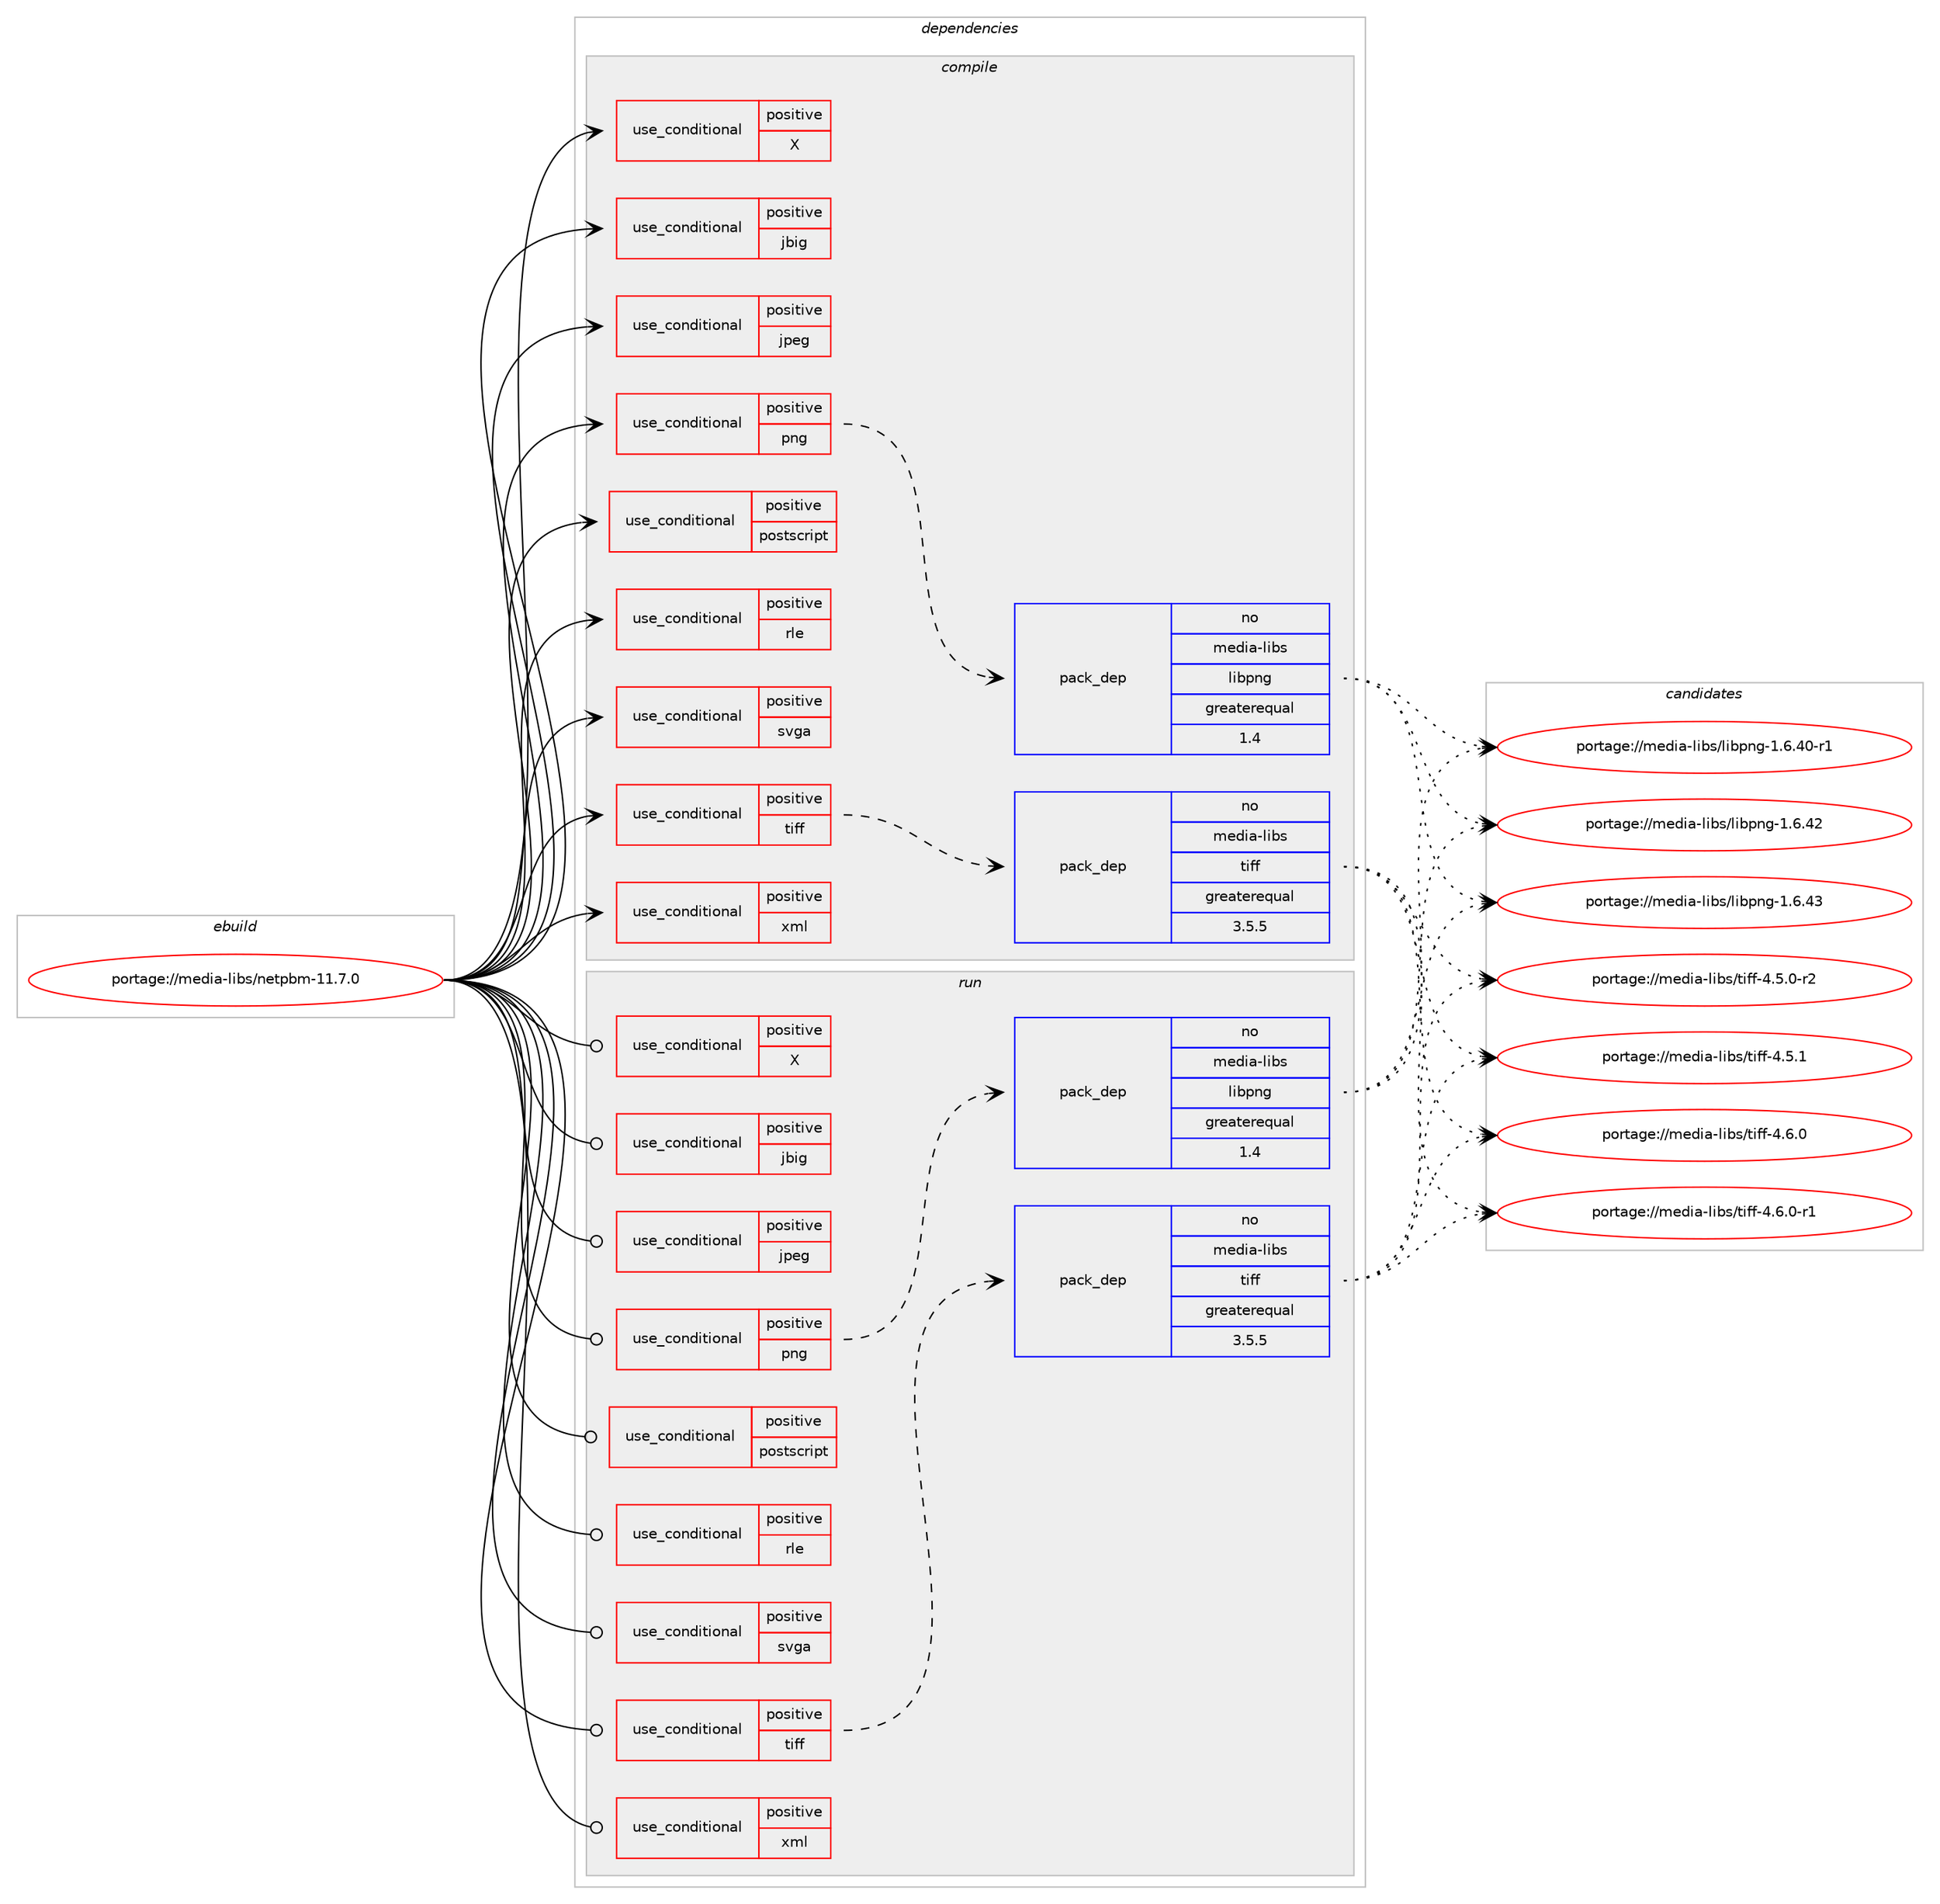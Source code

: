 digraph prolog {

# *************
# Graph options
# *************

newrank=true;
concentrate=true;
compound=true;
graph [rankdir=LR,fontname=Helvetica,fontsize=10,ranksep=1.5];#, ranksep=2.5, nodesep=0.2];
edge  [arrowhead=vee];
node  [fontname=Helvetica,fontsize=10];

# **********
# The ebuild
# **********

subgraph cluster_leftcol {
color=gray;
rank=same;
label=<<i>ebuild</i>>;
id [label="portage://media-libs/netpbm-11.7.0", color=red, width=4, href="../media-libs/netpbm-11.7.0.svg"];
}

# ****************
# The dependencies
# ****************

subgraph cluster_midcol {
color=gray;
label=<<i>dependencies</i>>;
subgraph cluster_compile {
fillcolor="#eeeeee";
style=filled;
label=<<i>compile</i>>;
subgraph cond75024 {
dependency157697 [label=<<TABLE BORDER="0" CELLBORDER="1" CELLSPACING="0" CELLPADDING="4"><TR><TD ROWSPAN="3" CELLPADDING="10">use_conditional</TD></TR><TR><TD>positive</TD></TR><TR><TD>X</TD></TR></TABLE>>, shape=none, color=red];
# *** BEGIN UNKNOWN DEPENDENCY TYPE (TODO) ***
# dependency157697 -> package_dependency(portage://media-libs/netpbm-11.7.0,install,no,x11-libs,libX11,none,[,,],[],[])
# *** END UNKNOWN DEPENDENCY TYPE (TODO) ***

}
id:e -> dependency157697:w [weight=20,style="solid",arrowhead="vee"];
subgraph cond75025 {
dependency157698 [label=<<TABLE BORDER="0" CELLBORDER="1" CELLSPACING="0" CELLPADDING="4"><TR><TD ROWSPAN="3" CELLPADDING="10">use_conditional</TD></TR><TR><TD>positive</TD></TR><TR><TD>jbig</TD></TR></TABLE>>, shape=none, color=red];
# *** BEGIN UNKNOWN DEPENDENCY TYPE (TODO) ***
# dependency157698 -> package_dependency(portage://media-libs/netpbm-11.7.0,install,no,media-libs,jbigkit,none,[,,],any_same_slot,[])
# *** END UNKNOWN DEPENDENCY TYPE (TODO) ***

}
id:e -> dependency157698:w [weight=20,style="solid",arrowhead="vee"];
subgraph cond75026 {
dependency157699 [label=<<TABLE BORDER="0" CELLBORDER="1" CELLSPACING="0" CELLPADDING="4"><TR><TD ROWSPAN="3" CELLPADDING="10">use_conditional</TD></TR><TR><TD>positive</TD></TR><TR><TD>jpeg</TD></TR></TABLE>>, shape=none, color=red];
# *** BEGIN UNKNOWN DEPENDENCY TYPE (TODO) ***
# dependency157699 -> package_dependency(portage://media-libs/netpbm-11.7.0,install,no,media-libs,libjpeg-turbo,none,[,,],any_same_slot,[use(optenable(static-libs),none)])
# *** END UNKNOWN DEPENDENCY TYPE (TODO) ***

}
id:e -> dependency157699:w [weight=20,style="solid",arrowhead="vee"];
subgraph cond75027 {
dependency157700 [label=<<TABLE BORDER="0" CELLBORDER="1" CELLSPACING="0" CELLPADDING="4"><TR><TD ROWSPAN="3" CELLPADDING="10">use_conditional</TD></TR><TR><TD>positive</TD></TR><TR><TD>png</TD></TR></TABLE>>, shape=none, color=red];
subgraph pack80356 {
dependency157701 [label=<<TABLE BORDER="0" CELLBORDER="1" CELLSPACING="0" CELLPADDING="4" WIDTH="220"><TR><TD ROWSPAN="6" CELLPADDING="30">pack_dep</TD></TR><TR><TD WIDTH="110">no</TD></TR><TR><TD>media-libs</TD></TR><TR><TD>libpng</TD></TR><TR><TD>greaterequal</TD></TR><TR><TD>1.4</TD></TR></TABLE>>, shape=none, color=blue];
}
dependency157700:e -> dependency157701:w [weight=20,style="dashed",arrowhead="vee"];
# *** BEGIN UNKNOWN DEPENDENCY TYPE (TODO) ***
# dependency157700 -> package_dependency(portage://media-libs/netpbm-11.7.0,install,no,sys-libs,zlib,none,[,,],[],[])
# *** END UNKNOWN DEPENDENCY TYPE (TODO) ***

}
id:e -> dependency157700:w [weight=20,style="solid",arrowhead="vee"];
subgraph cond75028 {
dependency157702 [label=<<TABLE BORDER="0" CELLBORDER="1" CELLSPACING="0" CELLPADDING="4"><TR><TD ROWSPAN="3" CELLPADDING="10">use_conditional</TD></TR><TR><TD>positive</TD></TR><TR><TD>postscript</TD></TR></TABLE>>, shape=none, color=red];
# *** BEGIN UNKNOWN DEPENDENCY TYPE (TODO) ***
# dependency157702 -> package_dependency(portage://media-libs/netpbm-11.7.0,install,no,app-text,ghostscript-gpl,none,[,,],[],[])
# *** END UNKNOWN DEPENDENCY TYPE (TODO) ***

# *** BEGIN UNKNOWN DEPENDENCY TYPE (TODO) ***
# dependency157702 -> package_dependency(portage://media-libs/netpbm-11.7.0,install,no,sys-libs,zlib,none,[,,],[],[])
# *** END UNKNOWN DEPENDENCY TYPE (TODO) ***

}
id:e -> dependency157702:w [weight=20,style="solid",arrowhead="vee"];
subgraph cond75029 {
dependency157703 [label=<<TABLE BORDER="0" CELLBORDER="1" CELLSPACING="0" CELLPADDING="4"><TR><TD ROWSPAN="3" CELLPADDING="10">use_conditional</TD></TR><TR><TD>positive</TD></TR><TR><TD>rle</TD></TR></TABLE>>, shape=none, color=red];
# *** BEGIN UNKNOWN DEPENDENCY TYPE (TODO) ***
# dependency157703 -> package_dependency(portage://media-libs/netpbm-11.7.0,install,no,media-libs,urt,none,[,,],any_same_slot,[])
# *** END UNKNOWN DEPENDENCY TYPE (TODO) ***

}
id:e -> dependency157703:w [weight=20,style="solid",arrowhead="vee"];
subgraph cond75030 {
dependency157704 [label=<<TABLE BORDER="0" CELLBORDER="1" CELLSPACING="0" CELLPADDING="4"><TR><TD ROWSPAN="3" CELLPADDING="10">use_conditional</TD></TR><TR><TD>positive</TD></TR><TR><TD>svga</TD></TR></TABLE>>, shape=none, color=red];
# *** BEGIN UNKNOWN DEPENDENCY TYPE (TODO) ***
# dependency157704 -> package_dependency(portage://media-libs/netpbm-11.7.0,install,no,media-libs,svgalib,none,[,,],[],[])
# *** END UNKNOWN DEPENDENCY TYPE (TODO) ***

}
id:e -> dependency157704:w [weight=20,style="solid",arrowhead="vee"];
subgraph cond75031 {
dependency157705 [label=<<TABLE BORDER="0" CELLBORDER="1" CELLSPACING="0" CELLPADDING="4"><TR><TD ROWSPAN="3" CELLPADDING="10">use_conditional</TD></TR><TR><TD>positive</TD></TR><TR><TD>tiff</TD></TR></TABLE>>, shape=none, color=red];
subgraph pack80357 {
dependency157706 [label=<<TABLE BORDER="0" CELLBORDER="1" CELLSPACING="0" CELLPADDING="4" WIDTH="220"><TR><TD ROWSPAN="6" CELLPADDING="30">pack_dep</TD></TR><TR><TD WIDTH="110">no</TD></TR><TR><TD>media-libs</TD></TR><TR><TD>tiff</TD></TR><TR><TD>greaterequal</TD></TR><TR><TD>3.5.5</TD></TR></TABLE>>, shape=none, color=blue];
}
dependency157705:e -> dependency157706:w [weight=20,style="dashed",arrowhead="vee"];
}
id:e -> dependency157705:w [weight=20,style="solid",arrowhead="vee"];
subgraph cond75032 {
dependency157707 [label=<<TABLE BORDER="0" CELLBORDER="1" CELLSPACING="0" CELLPADDING="4"><TR><TD ROWSPAN="3" CELLPADDING="10">use_conditional</TD></TR><TR><TD>positive</TD></TR><TR><TD>xml</TD></TR></TABLE>>, shape=none, color=red];
# *** BEGIN UNKNOWN DEPENDENCY TYPE (TODO) ***
# dependency157707 -> package_dependency(portage://media-libs/netpbm-11.7.0,install,no,dev-libs,libxml2,none,[,,],[],[])
# *** END UNKNOWN DEPENDENCY TYPE (TODO) ***

}
id:e -> dependency157707:w [weight=20,style="solid",arrowhead="vee"];
# *** BEGIN UNKNOWN DEPENDENCY TYPE (TODO) ***
# id -> package_dependency(portage://media-libs/netpbm-11.7.0,install,no,dev-lang,perl,none,[,,],[],[])
# *** END UNKNOWN DEPENDENCY TYPE (TODO) ***

# *** BEGIN UNKNOWN DEPENDENCY TYPE (TODO) ***
# id -> package_dependency(portage://media-libs/netpbm-11.7.0,install,no,x11-base,xorg-proto,none,[,,],[],[])
# *** END UNKNOWN DEPENDENCY TYPE (TODO) ***

}
subgraph cluster_compileandrun {
fillcolor="#eeeeee";
style=filled;
label=<<i>compile and run</i>>;
}
subgraph cluster_run {
fillcolor="#eeeeee";
style=filled;
label=<<i>run</i>>;
subgraph cond75033 {
dependency157708 [label=<<TABLE BORDER="0" CELLBORDER="1" CELLSPACING="0" CELLPADDING="4"><TR><TD ROWSPAN="3" CELLPADDING="10">use_conditional</TD></TR><TR><TD>positive</TD></TR><TR><TD>X</TD></TR></TABLE>>, shape=none, color=red];
# *** BEGIN UNKNOWN DEPENDENCY TYPE (TODO) ***
# dependency157708 -> package_dependency(portage://media-libs/netpbm-11.7.0,run,no,x11-libs,libX11,none,[,,],[],[])
# *** END UNKNOWN DEPENDENCY TYPE (TODO) ***

}
id:e -> dependency157708:w [weight=20,style="solid",arrowhead="odot"];
subgraph cond75034 {
dependency157709 [label=<<TABLE BORDER="0" CELLBORDER="1" CELLSPACING="0" CELLPADDING="4"><TR><TD ROWSPAN="3" CELLPADDING="10">use_conditional</TD></TR><TR><TD>positive</TD></TR><TR><TD>jbig</TD></TR></TABLE>>, shape=none, color=red];
# *** BEGIN UNKNOWN DEPENDENCY TYPE (TODO) ***
# dependency157709 -> package_dependency(portage://media-libs/netpbm-11.7.0,run,no,media-libs,jbigkit,none,[,,],any_same_slot,[])
# *** END UNKNOWN DEPENDENCY TYPE (TODO) ***

}
id:e -> dependency157709:w [weight=20,style="solid",arrowhead="odot"];
subgraph cond75035 {
dependency157710 [label=<<TABLE BORDER="0" CELLBORDER="1" CELLSPACING="0" CELLPADDING="4"><TR><TD ROWSPAN="3" CELLPADDING="10">use_conditional</TD></TR><TR><TD>positive</TD></TR><TR><TD>jpeg</TD></TR></TABLE>>, shape=none, color=red];
# *** BEGIN UNKNOWN DEPENDENCY TYPE (TODO) ***
# dependency157710 -> package_dependency(portage://media-libs/netpbm-11.7.0,run,no,media-libs,libjpeg-turbo,none,[,,],any_same_slot,[use(optenable(static-libs),none)])
# *** END UNKNOWN DEPENDENCY TYPE (TODO) ***

}
id:e -> dependency157710:w [weight=20,style="solid",arrowhead="odot"];
subgraph cond75036 {
dependency157711 [label=<<TABLE BORDER="0" CELLBORDER="1" CELLSPACING="0" CELLPADDING="4"><TR><TD ROWSPAN="3" CELLPADDING="10">use_conditional</TD></TR><TR><TD>positive</TD></TR><TR><TD>png</TD></TR></TABLE>>, shape=none, color=red];
subgraph pack80358 {
dependency157712 [label=<<TABLE BORDER="0" CELLBORDER="1" CELLSPACING="0" CELLPADDING="4" WIDTH="220"><TR><TD ROWSPAN="6" CELLPADDING="30">pack_dep</TD></TR><TR><TD WIDTH="110">no</TD></TR><TR><TD>media-libs</TD></TR><TR><TD>libpng</TD></TR><TR><TD>greaterequal</TD></TR><TR><TD>1.4</TD></TR></TABLE>>, shape=none, color=blue];
}
dependency157711:e -> dependency157712:w [weight=20,style="dashed",arrowhead="vee"];
# *** BEGIN UNKNOWN DEPENDENCY TYPE (TODO) ***
# dependency157711 -> package_dependency(portage://media-libs/netpbm-11.7.0,run,no,sys-libs,zlib,none,[,,],[],[])
# *** END UNKNOWN DEPENDENCY TYPE (TODO) ***

}
id:e -> dependency157711:w [weight=20,style="solid",arrowhead="odot"];
subgraph cond75037 {
dependency157713 [label=<<TABLE BORDER="0" CELLBORDER="1" CELLSPACING="0" CELLPADDING="4"><TR><TD ROWSPAN="3" CELLPADDING="10">use_conditional</TD></TR><TR><TD>positive</TD></TR><TR><TD>postscript</TD></TR></TABLE>>, shape=none, color=red];
# *** BEGIN UNKNOWN DEPENDENCY TYPE (TODO) ***
# dependency157713 -> package_dependency(portage://media-libs/netpbm-11.7.0,run,no,app-text,ghostscript-gpl,none,[,,],[],[])
# *** END UNKNOWN DEPENDENCY TYPE (TODO) ***

# *** BEGIN UNKNOWN DEPENDENCY TYPE (TODO) ***
# dependency157713 -> package_dependency(portage://media-libs/netpbm-11.7.0,run,no,sys-libs,zlib,none,[,,],[],[])
# *** END UNKNOWN DEPENDENCY TYPE (TODO) ***

}
id:e -> dependency157713:w [weight=20,style="solid",arrowhead="odot"];
subgraph cond75038 {
dependency157714 [label=<<TABLE BORDER="0" CELLBORDER="1" CELLSPACING="0" CELLPADDING="4"><TR><TD ROWSPAN="3" CELLPADDING="10">use_conditional</TD></TR><TR><TD>positive</TD></TR><TR><TD>rle</TD></TR></TABLE>>, shape=none, color=red];
# *** BEGIN UNKNOWN DEPENDENCY TYPE (TODO) ***
# dependency157714 -> package_dependency(portage://media-libs/netpbm-11.7.0,run,no,media-libs,urt,none,[,,],any_same_slot,[])
# *** END UNKNOWN DEPENDENCY TYPE (TODO) ***

}
id:e -> dependency157714:w [weight=20,style="solid",arrowhead="odot"];
subgraph cond75039 {
dependency157715 [label=<<TABLE BORDER="0" CELLBORDER="1" CELLSPACING="0" CELLPADDING="4"><TR><TD ROWSPAN="3" CELLPADDING="10">use_conditional</TD></TR><TR><TD>positive</TD></TR><TR><TD>svga</TD></TR></TABLE>>, shape=none, color=red];
# *** BEGIN UNKNOWN DEPENDENCY TYPE (TODO) ***
# dependency157715 -> package_dependency(portage://media-libs/netpbm-11.7.0,run,no,media-libs,svgalib,none,[,,],[],[])
# *** END UNKNOWN DEPENDENCY TYPE (TODO) ***

}
id:e -> dependency157715:w [weight=20,style="solid",arrowhead="odot"];
subgraph cond75040 {
dependency157716 [label=<<TABLE BORDER="0" CELLBORDER="1" CELLSPACING="0" CELLPADDING="4"><TR><TD ROWSPAN="3" CELLPADDING="10">use_conditional</TD></TR><TR><TD>positive</TD></TR><TR><TD>tiff</TD></TR></TABLE>>, shape=none, color=red];
subgraph pack80359 {
dependency157717 [label=<<TABLE BORDER="0" CELLBORDER="1" CELLSPACING="0" CELLPADDING="4" WIDTH="220"><TR><TD ROWSPAN="6" CELLPADDING="30">pack_dep</TD></TR><TR><TD WIDTH="110">no</TD></TR><TR><TD>media-libs</TD></TR><TR><TD>tiff</TD></TR><TR><TD>greaterequal</TD></TR><TR><TD>3.5.5</TD></TR></TABLE>>, shape=none, color=blue];
}
dependency157716:e -> dependency157717:w [weight=20,style="dashed",arrowhead="vee"];
}
id:e -> dependency157716:w [weight=20,style="solid",arrowhead="odot"];
subgraph cond75041 {
dependency157718 [label=<<TABLE BORDER="0" CELLBORDER="1" CELLSPACING="0" CELLPADDING="4"><TR><TD ROWSPAN="3" CELLPADDING="10">use_conditional</TD></TR><TR><TD>positive</TD></TR><TR><TD>xml</TD></TR></TABLE>>, shape=none, color=red];
# *** BEGIN UNKNOWN DEPENDENCY TYPE (TODO) ***
# dependency157718 -> package_dependency(portage://media-libs/netpbm-11.7.0,run,no,dev-libs,libxml2,none,[,,],[],[])
# *** END UNKNOWN DEPENDENCY TYPE (TODO) ***

}
id:e -> dependency157718:w [weight=20,style="solid",arrowhead="odot"];
# *** BEGIN UNKNOWN DEPENDENCY TYPE (TODO) ***
# id -> package_dependency(portage://media-libs/netpbm-11.7.0,run,no,dev-lang,perl,none,[,,],[],[])
# *** END UNKNOWN DEPENDENCY TYPE (TODO) ***

}
}

# **************
# The candidates
# **************

subgraph cluster_choices {
rank=same;
color=gray;
label=<<i>candidates</i>>;

subgraph choice80356 {
color=black;
nodesep=1;
choice1091011001059745108105981154710810598112110103454946544652484511449 [label="portage://media-libs/libpng-1.6.40-r1", color=red, width=4,href="../media-libs/libpng-1.6.40-r1.svg"];
choice109101100105974510810598115471081059811211010345494654465250 [label="portage://media-libs/libpng-1.6.42", color=red, width=4,href="../media-libs/libpng-1.6.42.svg"];
choice109101100105974510810598115471081059811211010345494654465251 [label="portage://media-libs/libpng-1.6.43", color=red, width=4,href="../media-libs/libpng-1.6.43.svg"];
dependency157701:e -> choice1091011001059745108105981154710810598112110103454946544652484511449:w [style=dotted,weight="100"];
dependency157701:e -> choice109101100105974510810598115471081059811211010345494654465250:w [style=dotted,weight="100"];
dependency157701:e -> choice109101100105974510810598115471081059811211010345494654465251:w [style=dotted,weight="100"];
}
subgraph choice80357 {
color=black;
nodesep=1;
choice109101100105974510810598115471161051021024552465346484511450 [label="portage://media-libs/tiff-4.5.0-r2", color=red, width=4,href="../media-libs/tiff-4.5.0-r2.svg"];
choice10910110010597451081059811547116105102102455246534649 [label="portage://media-libs/tiff-4.5.1", color=red, width=4,href="../media-libs/tiff-4.5.1.svg"];
choice10910110010597451081059811547116105102102455246544648 [label="portage://media-libs/tiff-4.6.0", color=red, width=4,href="../media-libs/tiff-4.6.0.svg"];
choice109101100105974510810598115471161051021024552465446484511449 [label="portage://media-libs/tiff-4.6.0-r1", color=red, width=4,href="../media-libs/tiff-4.6.0-r1.svg"];
dependency157706:e -> choice109101100105974510810598115471161051021024552465346484511450:w [style=dotted,weight="100"];
dependency157706:e -> choice10910110010597451081059811547116105102102455246534649:w [style=dotted,weight="100"];
dependency157706:e -> choice10910110010597451081059811547116105102102455246544648:w [style=dotted,weight="100"];
dependency157706:e -> choice109101100105974510810598115471161051021024552465446484511449:w [style=dotted,weight="100"];
}
subgraph choice80358 {
color=black;
nodesep=1;
choice1091011001059745108105981154710810598112110103454946544652484511449 [label="portage://media-libs/libpng-1.6.40-r1", color=red, width=4,href="../media-libs/libpng-1.6.40-r1.svg"];
choice109101100105974510810598115471081059811211010345494654465250 [label="portage://media-libs/libpng-1.6.42", color=red, width=4,href="../media-libs/libpng-1.6.42.svg"];
choice109101100105974510810598115471081059811211010345494654465251 [label="portage://media-libs/libpng-1.6.43", color=red, width=4,href="../media-libs/libpng-1.6.43.svg"];
dependency157712:e -> choice1091011001059745108105981154710810598112110103454946544652484511449:w [style=dotted,weight="100"];
dependency157712:e -> choice109101100105974510810598115471081059811211010345494654465250:w [style=dotted,weight="100"];
dependency157712:e -> choice109101100105974510810598115471081059811211010345494654465251:w [style=dotted,weight="100"];
}
subgraph choice80359 {
color=black;
nodesep=1;
choice109101100105974510810598115471161051021024552465346484511450 [label="portage://media-libs/tiff-4.5.0-r2", color=red, width=4,href="../media-libs/tiff-4.5.0-r2.svg"];
choice10910110010597451081059811547116105102102455246534649 [label="portage://media-libs/tiff-4.5.1", color=red, width=4,href="../media-libs/tiff-4.5.1.svg"];
choice10910110010597451081059811547116105102102455246544648 [label="portage://media-libs/tiff-4.6.0", color=red, width=4,href="../media-libs/tiff-4.6.0.svg"];
choice109101100105974510810598115471161051021024552465446484511449 [label="portage://media-libs/tiff-4.6.0-r1", color=red, width=4,href="../media-libs/tiff-4.6.0-r1.svg"];
dependency157717:e -> choice109101100105974510810598115471161051021024552465346484511450:w [style=dotted,weight="100"];
dependency157717:e -> choice10910110010597451081059811547116105102102455246534649:w [style=dotted,weight="100"];
dependency157717:e -> choice10910110010597451081059811547116105102102455246544648:w [style=dotted,weight="100"];
dependency157717:e -> choice109101100105974510810598115471161051021024552465446484511449:w [style=dotted,weight="100"];
}
}

}
